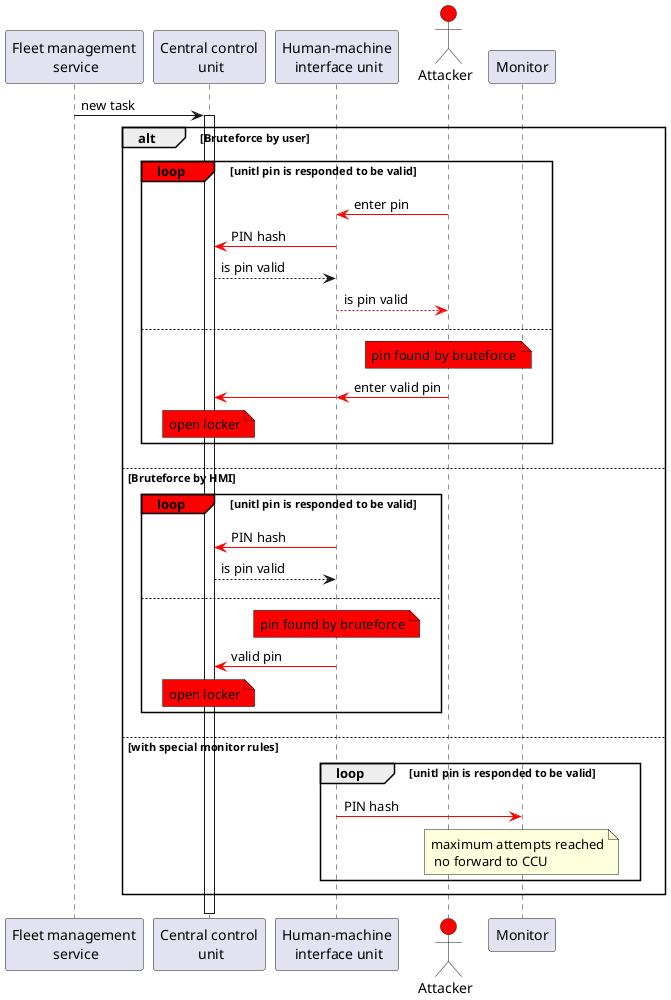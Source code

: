 @startuml
!pragma teoz true
'autonumber

participant "Fleet management\n service" as FMS
participant "Central control\n unit" as CCU
participant "Human-machine\n interface unit" as HMI
actor "Attacker" as Att #red

FMS -> CCU: new task
activate CCU

alt Bruteforce by user

loop#red unitl pin is responded to be valid
Att -[#red]> HMI: enter pin
HMI -[#red]> CCU: PIN hash
CCU --> HMI: is pin valid
HMI --[#red]> Att: is pin valid
else
note over Att #red: pin found by bruteforce
Att -[#red]> HMI: enter valid pin
&HMI -[#red]> CCU
note over CCU #red: open locker
end

else Bruteforce by HMI

loop#red unitl pin is responded to be valid
HMI -[#red]> CCU: PIN hash
CCU --> HMI: is pin valid
else
note over HMI #red: pin found by bruteforce
HMI -[#red]> CCU: valid pin
note over CCU #red: open locker
end


else with special monitor rules

loop unitl pin is responded to be valid
HMI -[#red]> Monitor: PIN hash
note over Monitor: maximum attempts reached\n no forward to CCU
end

end

deactivate CCU


@enduml